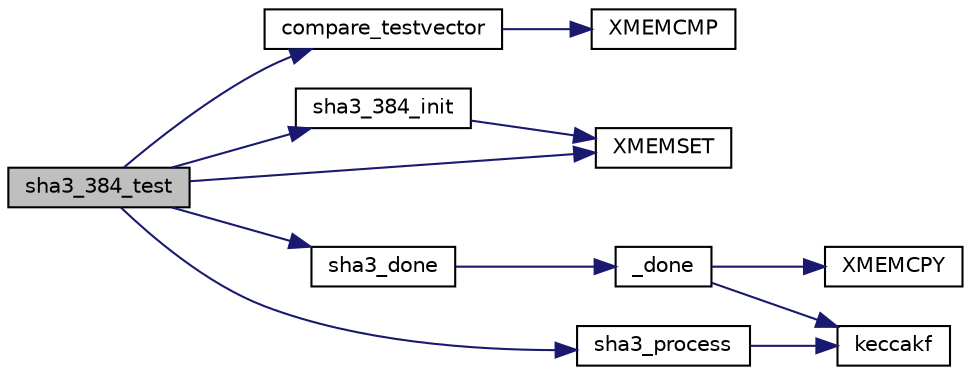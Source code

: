 digraph "sha3_384_test"
{
 // LATEX_PDF_SIZE
  edge [fontname="Helvetica",fontsize="10",labelfontname="Helvetica",labelfontsize="10"];
  node [fontname="Helvetica",fontsize="10",shape=record];
  rankdir="LR";
  Node54 [label="sha3_384_test",height=0.2,width=0.4,color="black", fillcolor="grey75", style="filled", fontcolor="black",tooltip=" "];
  Node54 -> Node55 [color="midnightblue",fontsize="10",style="solid",fontname="Helvetica"];
  Node55 [label="compare_testvector",height=0.2,width=0.4,color="black", fillcolor="white", style="filled",URL="$tomcrypt__misc_8h.html#a7764a7f27897c6182335752df00b5f8e",tooltip="Compare two test-vectors."];
  Node55 -> Node56 [color="midnightblue",fontsize="10",style="solid",fontname="Helvetica"];
  Node56 [label="XMEMCMP",height=0.2,width=0.4,color="black", fillcolor="white", style="filled",URL="$tomcrypt__cfg_8h.html#a372b974ec0ac07abcd55297554fe540f",tooltip=" "];
  Node54 -> Node57 [color="midnightblue",fontsize="10",style="solid",fontname="Helvetica"];
  Node57 [label="sha3_384_init",height=0.2,width=0.4,color="black", fillcolor="white", style="filled",URL="$sha3_8c.html#ae32e36c847895e0350bc4ccccf6e0e8a",tooltip=" "];
  Node57 -> Node58 [color="midnightblue",fontsize="10",style="solid",fontname="Helvetica"];
  Node58 [label="XMEMSET",height=0.2,width=0.4,color="black", fillcolor="white", style="filled",URL="$tomcrypt__cfg_8h.html#aa3c34a6f6c61de7da9258b5a30e32c2f",tooltip=" "];
  Node54 -> Node59 [color="midnightblue",fontsize="10",style="solid",fontname="Helvetica"];
  Node59 [label="sha3_done",height=0.2,width=0.4,color="black", fillcolor="white", style="filled",URL="$sha3_8c.html#a366200437edbbf12e1dda073566619e9",tooltip=" "];
  Node59 -> Node60 [color="midnightblue",fontsize="10",style="solid",fontname="Helvetica"];
  Node60 [label="_done",height=0.2,width=0.4,color="black", fillcolor="white", style="filled",URL="$sha3_8c.html#a70447c15a8370dc0c8353265433ef0da",tooltip=" "];
  Node60 -> Node61 [color="midnightblue",fontsize="10",style="solid",fontname="Helvetica"];
  Node61 [label="keccakf",height=0.2,width=0.4,color="black", fillcolor="white", style="filled",URL="$sha3_8c.html#a7fd78116706c35ac94b8fb5553220678",tooltip=" "];
  Node60 -> Node62 [color="midnightblue",fontsize="10",style="solid",fontname="Helvetica"];
  Node62 [label="XMEMCPY",height=0.2,width=0.4,color="black", fillcolor="white", style="filled",URL="$tomcrypt__cfg_8h.html#a7691dd48d60d5fc6daf2fa7ec4c55e12",tooltip=" "];
  Node54 -> Node63 [color="midnightblue",fontsize="10",style="solid",fontname="Helvetica"];
  Node63 [label="sha3_process",height=0.2,width=0.4,color="black", fillcolor="white", style="filled",URL="$sha3_8c.html#a219bb33c73fc17f796f3673ee079d1e2",tooltip=" "];
  Node63 -> Node61 [color="midnightblue",fontsize="10",style="solid",fontname="Helvetica"];
  Node54 -> Node58 [color="midnightblue",fontsize="10",style="solid",fontname="Helvetica"];
}
